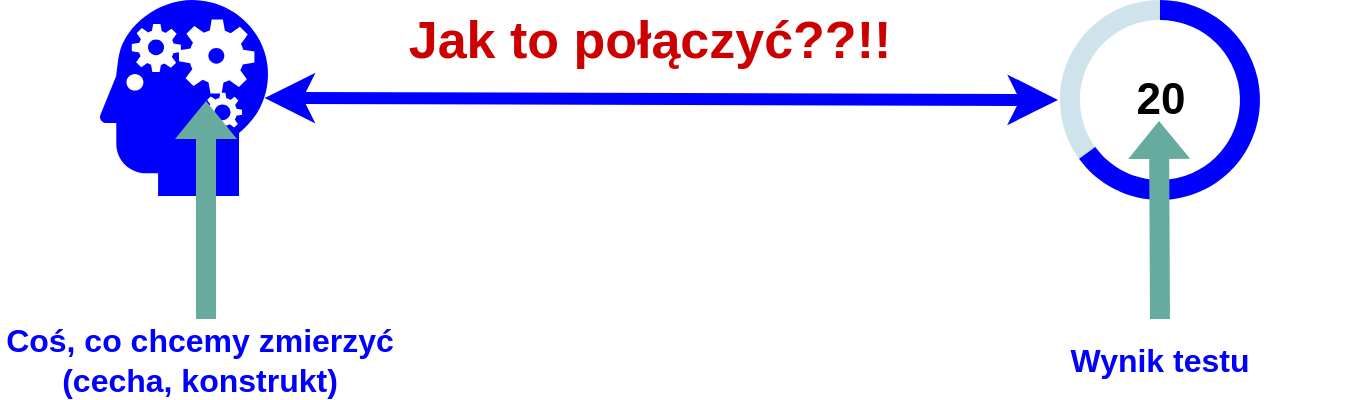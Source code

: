 <mxfile version="12.1.7" type="device" pages="1"><diagram id="CImm3uffyBCdk5WBtQvi" name="Page-1"><mxGraphModel dx="932" dy="600" grid="1" gridSize="10" guides="1" tooltips="1" connect="1" arrows="1" fold="1" page="1" pageScale="1" pageWidth="800" pageHeight="450" math="0" shadow="0"><root><mxCell id="0"/><mxCell id="1" parent="0"/><mxCell id="UU-S2RHuxFeCheLmZpNd-11" value="" style="shape=mxgraph.signs.healthcare.mental_health;html=1;pointerEvents=1;fillColor=#0000FF;strokeColor=none;verticalLabelPosition=bottom;verticalAlign=top;align=center;" parent="1" vertex="1"><mxGeometry x="80" y="150" width="84" height="98" as="geometry"/></mxCell><mxCell id="UU-S2RHuxFeCheLmZpNd-15" value="" style="shape=flexArrow;endArrow=classic;html=1;fontColor=#000000;entryX=0.631;entryY=0.51;entryDx=0;entryDy=0;entryPerimeter=0;fillColor=#67AB9F;strokeColor=none;" parent="1" target="UU-S2RHuxFeCheLmZpNd-11" edge="1"><mxGeometry width="50" height="50" relative="1" as="geometry"><mxPoint x="133" y="310" as="sourcePoint"/><mxPoint x="130" y="270" as="targetPoint"/></mxGeometry></mxCell><mxCell id="UU-S2RHuxFeCheLmZpNd-18" value="&lt;font style=&quot;font-size: 16px;&quot;&gt;Coś, co chcemy zmierzyć&lt;br style=&quot;font-size: 16px;&quot;&gt;(cecha, konstrukt)&lt;/font&gt;" style="text;html=1;strokeColor=none;fillColor=none;align=center;verticalAlign=middle;whiteSpace=wrap;rounded=0;fontColor=#0000FF;fontSize=16;fontStyle=1" parent="1" vertex="1"><mxGeometry x="30" y="320" width="200" height="20" as="geometry"/></mxCell><mxCell id="UU-S2RHuxFeCheLmZpNd-20" value="" style="endArrow=classic;startArrow=classic;html=1;fillColor=#67AB9F;fontSize=16;fontColor=#000000;exitX=0.98;exitY=0.5;exitDx=0;exitDy=0;exitPerimeter=0;entryX=-0.01;entryY=0.5;entryDx=0;entryDy=0;entryPerimeter=0;strokeWidth=6;strokeColor=#0000FF;" parent="1" source="UU-S2RHuxFeCheLmZpNd-11" target="UU-S2RHuxFeCheLmZpNd-13" edge="1"><mxGeometry width="50" height="50" relative="1" as="geometry"><mxPoint x="280" y="199" as="sourcePoint"/><mxPoint x="330" y="149" as="targetPoint"/></mxGeometry></mxCell><mxCell id="UU-S2RHuxFeCheLmZpNd-21" value="" style="group" parent="1" vertex="1" connectable="0"><mxGeometry x="510" y="150" width="200" height="190" as="geometry"/></mxCell><mxCell id="UU-S2RHuxFeCheLmZpNd-13" value="" style="verticalLabelPosition=bottom;verticalAlign=top;html=1;shape=mxgraph.basic.donut;dx=10;strokeColor=none;fillColor=#10739E;fontSize=10;fontColor=#000000;align=center;fillOpacity=20;" parent="UU-S2RHuxFeCheLmZpNd-21" vertex="1"><mxGeometry x="50" width="100" height="100" as="geometry"/></mxCell><mxCell id="UU-S2RHuxFeCheLmZpNd-14" value="20" style="verticalLabelPosition=middle;verticalAlign=middle;html=1;shape=mxgraph.basic.partConcEllipse;startAngle=0;endAngle=0.65;arcWidth=0.2;strokeColor=none;fillColor=#0000FF;fontSize=22;fontColor=#000000;align=center;fontStyle=1" parent="UU-S2RHuxFeCheLmZpNd-13" vertex="1"><mxGeometry width="100" height="100" as="geometry"/></mxCell><mxCell id="UU-S2RHuxFeCheLmZpNd-16" value="" style="shape=flexArrow;endArrow=classic;html=1;fontColor=#000000;entryX=0.631;entryY=0.51;entryDx=0;entryDy=0;entryPerimeter=0;fillColor=#67AB9F;strokeColor=none;" parent="UU-S2RHuxFeCheLmZpNd-21" edge="1"><mxGeometry width="50" height="50" relative="1" as="geometry"><mxPoint x="100" y="160" as="sourcePoint"/><mxPoint x="99.504" y="59.98" as="targetPoint"/></mxGeometry></mxCell><mxCell id="UU-S2RHuxFeCheLmZpNd-19" value="Wynik testu" style="text;html=1;strokeColor=none;fillColor=none;align=center;verticalAlign=middle;whiteSpace=wrap;rounded=0;fontColor=#0000FF;fontSize=16;fontStyle=1" parent="UU-S2RHuxFeCheLmZpNd-21" vertex="1"><mxGeometry y="170" width="200" height="20" as="geometry"/></mxCell><mxCell id="UU-S2RHuxFeCheLmZpNd-22" value="&lt;b style=&quot;font-size: 26px;&quot;&gt;Jak to połączyć??!!&lt;/b&gt;" style="text;html=1;strokeColor=none;fillColor=none;align=center;verticalAlign=middle;whiteSpace=wrap;rounded=0;fontSize=26;fontColor=#CC0000;" parent="1" vertex="1"><mxGeometry x="200" y="160" width="310" height="20" as="geometry"/></mxCell></root></mxGraphModel></diagram></mxfile>